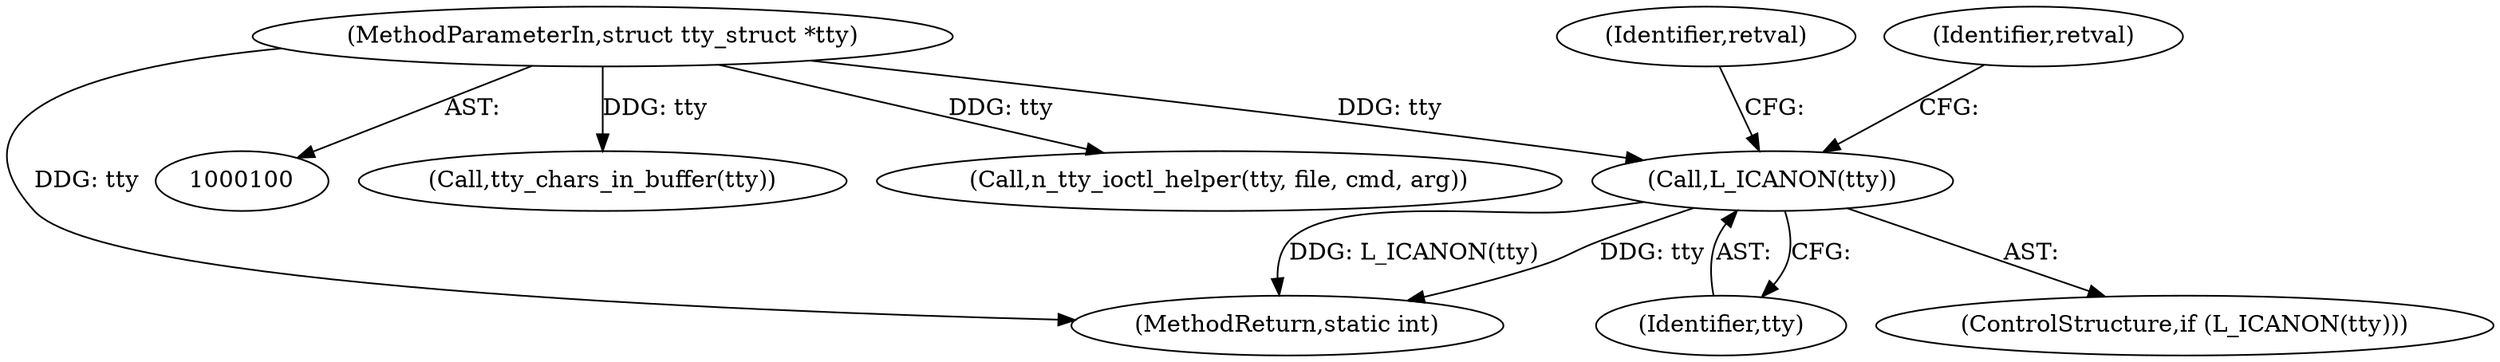 digraph "1_linux_966031f340185eddd05affcf72b740549f056348@del" {
"1000131" [label="(Call,L_ICANON(tty))"];
"1000101" [label="(MethodParameterIn,struct tty_struct *tty)"];
"1000139" [label="(Identifier,retval)"];
"1000132" [label="(Identifier,tty)"];
"1000131" [label="(Call,L_ICANON(tty))"];
"1000101" [label="(MethodParameterIn,struct tty_struct *tty)"];
"1000119" [label="(Call,tty_chars_in_buffer(tty))"];
"1000155" [label="(Call,n_tty_ioctl_helper(tty, file, cmd, arg))"];
"1000160" [label="(MethodReturn,static int)"];
"1000130" [label="(ControlStructure,if (L_ICANON(tty)))"];
"1000134" [label="(Identifier,retval)"];
"1000131" -> "1000130"  [label="AST: "];
"1000131" -> "1000132"  [label="CFG: "];
"1000132" -> "1000131"  [label="AST: "];
"1000134" -> "1000131"  [label="CFG: "];
"1000139" -> "1000131"  [label="CFG: "];
"1000131" -> "1000160"  [label="DDG: L_ICANON(tty)"];
"1000131" -> "1000160"  [label="DDG: tty"];
"1000101" -> "1000131"  [label="DDG: tty"];
"1000101" -> "1000100"  [label="AST: "];
"1000101" -> "1000160"  [label="DDG: tty"];
"1000101" -> "1000119"  [label="DDG: tty"];
"1000101" -> "1000155"  [label="DDG: tty"];
}
